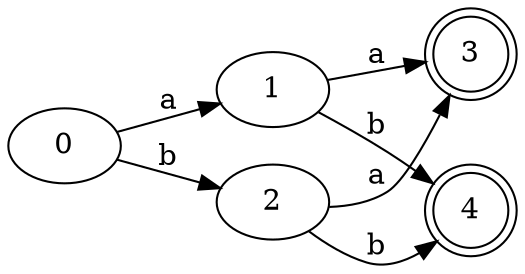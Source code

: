 digraph Automata {
	rankdir=LR
	0 [label=0]
	0 -> 1 [label=a]
	0 -> 2 [label=b]
	1 [label=1]
	1 -> 3 [label=a]
	1 -> 4 [label=b]
	2 [label=2]
	2 -> 3 [label=a]
	2 -> 4 [label=b]
	3 [label=3 shape=doublecircle]
	4 [label=4 shape=doublecircle]
}
